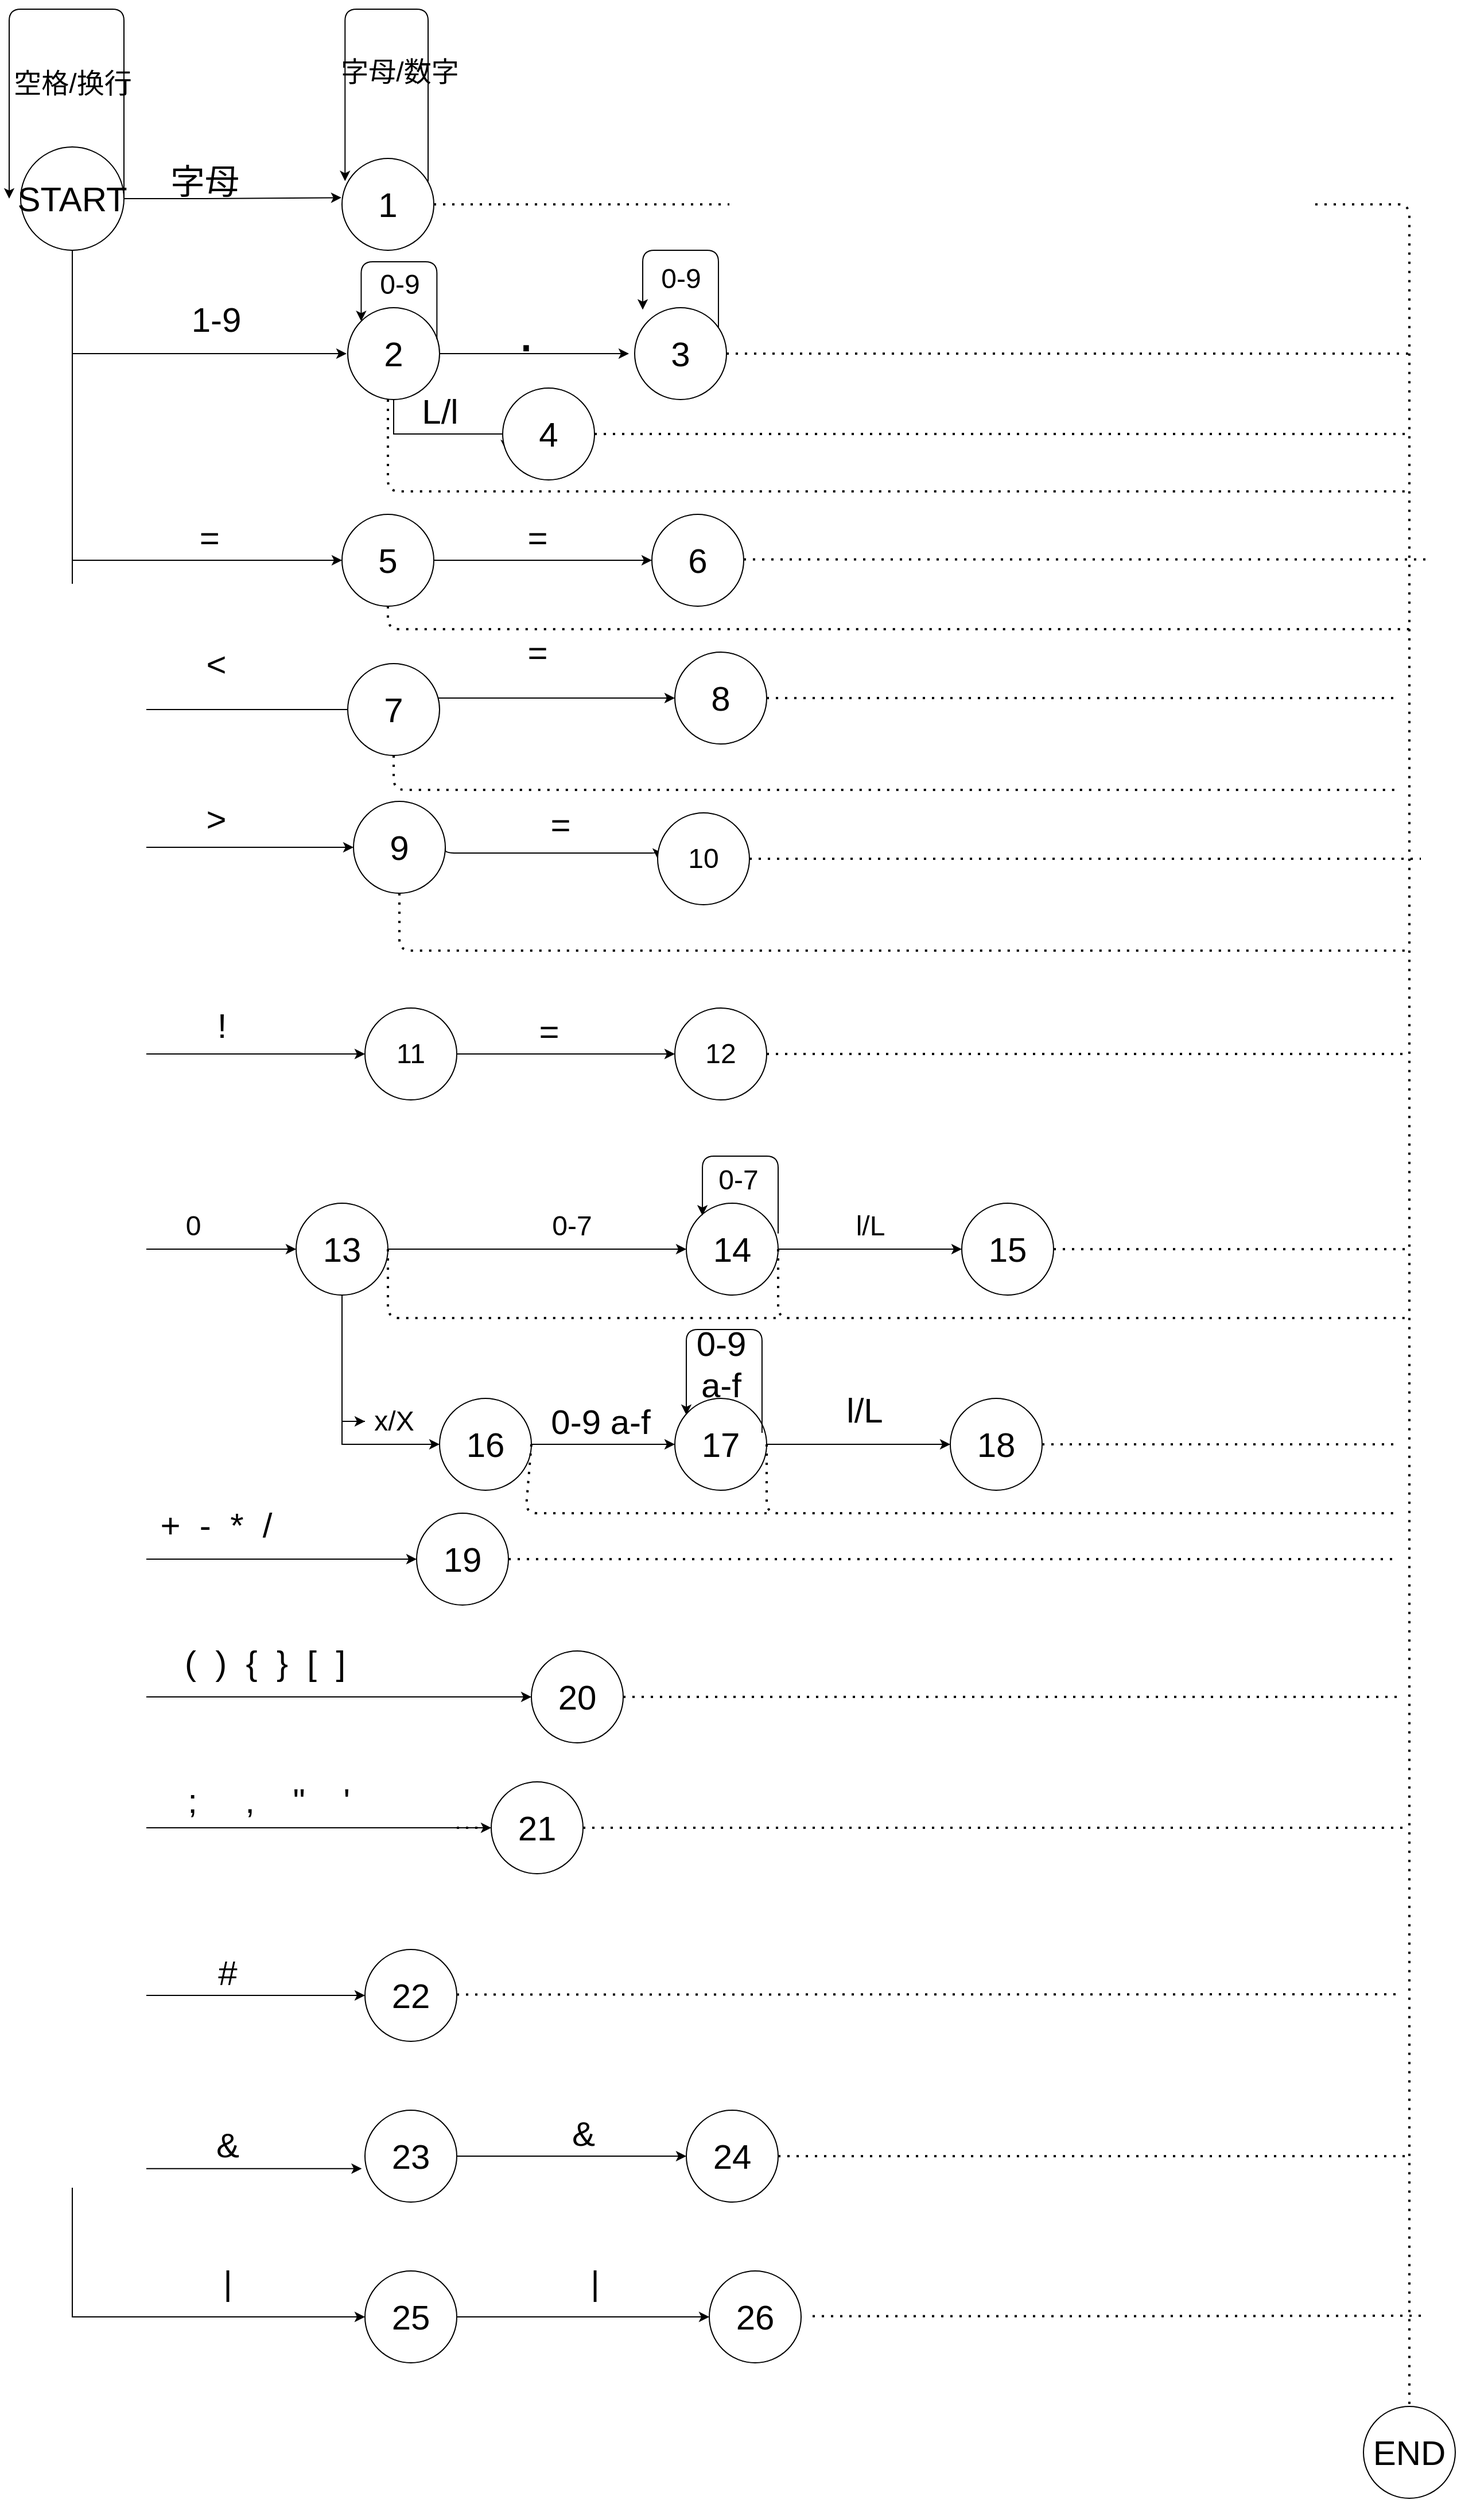 <mxfile version="14.4.2" type="device"><diagram id="RZAS6QnKK0h2Ce1Vgj_R" name="Page-1"><mxGraphModel dx="2110" dy="620" grid="1" gridSize="10" guides="1" tooltips="1" connect="1" arrows="1" fold="1" page="1" pageScale="1" pageWidth="827" pageHeight="1169" math="0" shadow="0"><root><mxCell id="0"/><mxCell id="1" parent="0"/><mxCell id="geSlj8yCubLVQ9JwwA_l-83" style="edgeStyle=elbowEdgeStyle;orthogonalLoop=1;jettySize=auto;elbow=vertical;html=1;exitX=0.5;exitY=1;exitDx=0;exitDy=0;entryX=0;entryY=0.5;entryDx=0;entryDy=0;fontSize=24;" parent="1" source="geSlj8yCubLVQ9JwwA_l-1" target="geSlj8yCubLVQ9JwwA_l-82" edge="1"><mxGeometry relative="1" as="geometry"><Array as="points"><mxPoint x="-310" y="1080"/></Array></mxGeometry></mxCell><mxCell id="j8SHGKyBY4VA3tfw6s3p-1" style="edgeStyle=orthogonalEdgeStyle;rounded=0;orthogonalLoop=1;jettySize=auto;html=1;" edge="1" parent="1" source="geSlj8yCubLVQ9JwwA_l-1"><mxGeometry relative="1" as="geometry"><mxPoint x="-96" y="470" as="targetPoint"/><Array as="points"><mxPoint x="-335" y="470"/></Array></mxGeometry></mxCell><mxCell id="j8SHGKyBY4VA3tfw6s3p-4" style="edgeStyle=orthogonalEdgeStyle;rounded=0;orthogonalLoop=1;jettySize=auto;html=1;entryX=0;entryY=0.5;entryDx=0;entryDy=0;" edge="1" parent="1" source="geSlj8yCubLVQ9JwwA_l-1" target="geSlj8yCubLVQ9JwwA_l-41"><mxGeometry relative="1" as="geometry"><Array as="points"><mxPoint x="-335" y="650"/></Array></mxGeometry></mxCell><mxCell id="j8SHGKyBY4VA3tfw6s3p-5" style="edgeStyle=orthogonalEdgeStyle;rounded=0;orthogonalLoop=1;jettySize=auto;html=1;entryX=0.063;entryY=0.625;entryDx=0;entryDy=0;entryPerimeter=0;" edge="1" parent="1" source="geSlj8yCubLVQ9JwwA_l-1" target="geSlj8yCubLVQ9JwwA_l-51"><mxGeometry relative="1" as="geometry"><Array as="points"><mxPoint x="-335" y="780"/><mxPoint x="-90" y="780"/></Array></mxGeometry></mxCell><mxCell id="j8SHGKyBY4VA3tfw6s3p-6" style="edgeStyle=orthogonalEdgeStyle;rounded=0;orthogonalLoop=1;jettySize=auto;html=1;exitX=0.5;exitY=1;exitDx=0;exitDy=0;entryX=0;entryY=0.5;entryDx=0;entryDy=0;" edge="1" parent="1" source="geSlj8yCubLVQ9JwwA_l-1" target="geSlj8yCubLVQ9JwwA_l-70"><mxGeometry relative="1" as="geometry"/></mxCell><mxCell id="j8SHGKyBY4VA3tfw6s3p-27" style="edgeStyle=orthogonalEdgeStyle;rounded=0;orthogonalLoop=1;jettySize=auto;html=1;entryX=0;entryY=0.5;entryDx=0;entryDy=0;" edge="1" parent="1" source="geSlj8yCubLVQ9JwwA_l-1" target="j8SHGKyBY4VA3tfw6s3p-26"><mxGeometry relative="1" as="geometry"><Array as="points"><mxPoint x="-335" y="1250"/></Array></mxGeometry></mxCell><mxCell id="j8SHGKyBY4VA3tfw6s3p-48" style="edgeStyle=orthogonalEdgeStyle;rounded=0;orthogonalLoop=1;jettySize=auto;html=1;exitX=0.5;exitY=1;exitDx=0;exitDy=0;entryX=0;entryY=0.5;entryDx=0;entryDy=0;" edge="1" parent="1" source="geSlj8yCubLVQ9JwwA_l-1" target="j8SHGKyBY4VA3tfw6s3p-47"><mxGeometry relative="1" as="geometry"/></mxCell><mxCell id="j8SHGKyBY4VA3tfw6s3p-52" style="edgeStyle=orthogonalEdgeStyle;rounded=0;orthogonalLoop=1;jettySize=auto;html=1;exitX=0.5;exitY=1;exitDx=0;exitDy=0;entryX=0;entryY=0.5;entryDx=0;entryDy=0;fontSize=30;" edge="1" parent="1" source="geSlj8yCubLVQ9JwwA_l-1" target="j8SHGKyBY4VA3tfw6s3p-51"><mxGeometry relative="1" as="geometry"/></mxCell><mxCell id="j8SHGKyBY4VA3tfw6s3p-56" style="edgeStyle=orthogonalEdgeStyle;rounded=0;orthogonalLoop=1;jettySize=auto;html=1;entryX=0;entryY=0.5;entryDx=0;entryDy=0;fontSize=30;" edge="1" parent="1" source="geSlj8yCubLVQ9JwwA_l-1" target="j8SHGKyBY4VA3tfw6s3p-55"><mxGeometry relative="1" as="geometry"><Array as="points"><mxPoint x="-335" y="1754"/></Array></mxGeometry></mxCell><mxCell id="j8SHGKyBY4VA3tfw6s3p-60" style="edgeStyle=orthogonalEdgeStyle;rounded=0;orthogonalLoop=1;jettySize=auto;html=1;entryX=0;entryY=0.5;entryDx=0;entryDy=0;fontSize=30;" edge="1" parent="1" source="geSlj8yCubLVQ9JwwA_l-1" target="j8SHGKyBY4VA3tfw6s3p-59"><mxGeometry relative="1" as="geometry"><Array as="points"><mxPoint x="-335" y="1900"/></Array></mxGeometry></mxCell><mxCell id="j8SHGKyBY4VA3tfw6s3p-64" style="edgeStyle=orthogonalEdgeStyle;rounded=0;orthogonalLoop=1;jettySize=auto;html=1;entryX=-0.035;entryY=0.636;entryDx=0;entryDy=0;entryPerimeter=0;fontSize=30;" edge="1" parent="1" source="geSlj8yCubLVQ9JwwA_l-1" target="j8SHGKyBY4VA3tfw6s3p-63"><mxGeometry relative="1" as="geometry"><Array as="points"><mxPoint x="-335" y="2051"/></Array></mxGeometry></mxCell><mxCell id="j8SHGKyBY4VA3tfw6s3p-72" style="edgeStyle=orthogonalEdgeStyle;rounded=0;orthogonalLoop=1;jettySize=auto;html=1;entryX=0;entryY=0.5;entryDx=0;entryDy=0;fontSize=30;" edge="1" parent="1" source="geSlj8yCubLVQ9JwwA_l-1" target="j8SHGKyBY4VA3tfw6s3p-71"><mxGeometry relative="1" as="geometry"><Array as="points"><mxPoint x="-335" y="2180"/></Array></mxGeometry></mxCell><mxCell id="geSlj8yCubLVQ9JwwA_l-1" value="&lt;font style=&quot;font-size: 30px&quot;&gt;START&lt;/font&gt;" style="ellipse;whiteSpace=wrap;html=1;aspect=fixed;" parent="1" vertex="1"><mxGeometry x="-380" y="290" width="90" height="90" as="geometry"/></mxCell><mxCell id="geSlj8yCubLVQ9JwwA_l-2" value="&lt;font style=&quot;font-size: 30px&quot;&gt;END&lt;/font&gt;" style="ellipse;whiteSpace=wrap;html=1;aspect=fixed;" parent="1" vertex="1"><mxGeometry x="790" y="2258" width="80" height="80" as="geometry"/></mxCell><mxCell id="geSlj8yCubLVQ9JwwA_l-18" value="&lt;font style=&quot;font-size: 24px&quot;&gt;空格/换行&lt;/font&gt;" style="text;html=1;align=center;verticalAlign=middle;resizable=0;points=[];autosize=1;fontSize=24;" parent="1" vertex="1"><mxGeometry x="-395" y="220" width="120" height="30" as="geometry"/></mxCell><mxCell id="geSlj8yCubLVQ9JwwA_l-19" value="" style="endArrow=classic;html=1;exitX=1;exitY=0.5;exitDx=0;exitDy=0;entryX=-0.007;entryY=0.427;entryDx=0;entryDy=0;entryPerimeter=0;" parent="1" source="geSlj8yCubLVQ9JwwA_l-1" target="geSlj8yCubLVQ9JwwA_l-21" edge="1"><mxGeometry width="50" height="50" relative="1" as="geometry"><mxPoint x="-210" y="320" as="sourcePoint"/><mxPoint x="-110" y="335" as="targetPoint"/><Array as="points"><mxPoint x="-210" y="335"/></Array></mxGeometry></mxCell><mxCell id="geSlj8yCubLVQ9JwwA_l-20" value="&lt;font style=&quot;font-size: 30px&quot;&gt;字母&lt;/font&gt;" style="text;html=1;align=center;verticalAlign=middle;resizable=0;points=[];autosize=1;" parent="1" vertex="1"><mxGeometry x="-260" y="310" width="80" height="20" as="geometry"/></mxCell><mxCell id="geSlj8yCubLVQ9JwwA_l-21" value="&lt;font style=&quot;font-size: 30px&quot;&gt;1&lt;/font&gt;" style="ellipse;whiteSpace=wrap;html=1;aspect=fixed;" parent="1" vertex="1"><mxGeometry x="-100" y="300" width="80" height="80" as="geometry"/></mxCell><mxCell id="geSlj8yCubLVQ9JwwA_l-24" value="&lt;font style=&quot;font-size: 24px;&quot;&gt;字母/数字&lt;/font&gt;" style="text;html=1;align=center;verticalAlign=middle;resizable=0;points=[];autosize=1;fontSize=24;" parent="1" vertex="1"><mxGeometry x="-110" y="210" width="120" height="30" as="geometry"/></mxCell><mxCell id="geSlj8yCubLVQ9JwwA_l-26" value="" style="edgeStyle=elbowEdgeStyle;elbow=vertical;endArrow=classic;html=1;exitX=1;exitY=0.5;exitDx=0;exitDy=0;" parent="1" edge="1" source="geSlj8yCubLVQ9JwwA_l-1"><mxGeometry width="50" height="50" relative="1" as="geometry"><mxPoint x="-295" y="310" as="sourcePoint"/><mxPoint x="-390" y="335" as="targetPoint"/><Array as="points"><mxPoint x="-320" y="170"/></Array></mxGeometry></mxCell><mxCell id="geSlj8yCubLVQ9JwwA_l-27" value="" style="edgeStyle=elbowEdgeStyle;elbow=vertical;endArrow=classic;html=1;entryX=0.033;entryY=0.247;entryDx=0;entryDy=0;entryPerimeter=0;" parent="1" target="geSlj8yCubLVQ9JwwA_l-21" edge="1"><mxGeometry width="50" height="50" relative="1" as="geometry"><mxPoint x="-25" y="320" as="sourcePoint"/><mxPoint x="-105.77" y="322.32" as="targetPoint"/><Array as="points"><mxPoint x="-70" y="170"/><mxPoint x="-25" y="220"/><mxPoint x="-30" y="170"/><mxPoint x="-60" y="250"/></Array></mxGeometry></mxCell><mxCell id="geSlj8yCubLVQ9JwwA_l-32" value="1-9" style="text;html=1;align=center;verticalAlign=middle;resizable=0;points=[];autosize=1;fontSize=30;" parent="1" vertex="1"><mxGeometry x="-240" y="420" width="60" height="40" as="geometry"/></mxCell><mxCell id="j8SHGKyBY4VA3tfw6s3p-11" style="edgeStyle=orthogonalEdgeStyle;rounded=0;orthogonalLoop=1;jettySize=auto;html=1;" edge="1" parent="1" source="geSlj8yCubLVQ9JwwA_l-33"><mxGeometry relative="1" as="geometry"><mxPoint x="150" y="470" as="targetPoint"/></mxGeometry></mxCell><mxCell id="j8SHGKyBY4VA3tfw6s3p-144" style="edgeStyle=orthogonalEdgeStyle;rounded=0;orthogonalLoop=1;jettySize=auto;html=1;entryX=0.034;entryY=0.677;entryDx=0;entryDy=0;entryPerimeter=0;fontSize=30;" edge="1" parent="1" source="geSlj8yCubLVQ9JwwA_l-33" target="j8SHGKyBY4VA3tfw6s3p-143"><mxGeometry relative="1" as="geometry"><Array as="points"><mxPoint x="-55" y="540"/><mxPoint x="43" y="540"/></Array></mxGeometry></mxCell><mxCell id="geSlj8yCubLVQ9JwwA_l-33" value="&lt;font style=&quot;font-size: 30px&quot;&gt;2&lt;/font&gt;" style="ellipse;whiteSpace=wrap;html=1;aspect=fixed;" parent="1" vertex="1"><mxGeometry x="-95" y="430" width="80" height="80" as="geometry"/></mxCell><mxCell id="geSlj8yCubLVQ9JwwA_l-34" value="" style="edgeStyle=elbowEdgeStyle;elbow=vertical;endArrow=classic;html=1;entryX=0;entryY=0;entryDx=0;entryDy=0;exitX=0.971;exitY=0.342;exitDx=0;exitDy=0;exitPerimeter=0;" parent="1" source="geSlj8yCubLVQ9JwwA_l-33" target="geSlj8yCubLVQ9JwwA_l-33" edge="1"><mxGeometry width="50" height="50" relative="1" as="geometry"><mxPoint x="-10" y="460" as="sourcePoint"/><mxPoint x="-92.36" y="459.76" as="targetPoint"/><Array as="points"><mxPoint x="-50" y="390"/><mxPoint x="-50" y="400"/></Array></mxGeometry></mxCell><mxCell id="geSlj8yCubLVQ9JwwA_l-35" value="&lt;font style=&quot;font-size: 24px&quot;&gt;0-9&lt;/font&gt;" style="text;html=1;align=center;verticalAlign=middle;resizable=0;points=[];autosize=1;fontSize=24;" parent="1" vertex="1"><mxGeometry x="-75" y="395" width="50" height="30" as="geometry"/></mxCell><mxCell id="geSlj8yCubLVQ9JwwA_l-40" value="&amp;nbsp; &amp;nbsp; &amp;nbsp; &amp;nbsp; =&amp;nbsp; &amp;nbsp; &amp;nbsp; &amp;nbsp;" style="text;html=1;align=center;verticalAlign=middle;resizable=0;points=[];autosize=1;fontSize=30;" parent="1" vertex="1"><mxGeometry x="-300" y="610" width="160" height="40" as="geometry"/></mxCell><mxCell id="geSlj8yCubLVQ9JwwA_l-56" style="edgeStyle=elbowEdgeStyle;orthogonalLoop=1;jettySize=auto;elbow=vertical;html=1;exitX=1;exitY=0.5;exitDx=0;exitDy=0;entryX=0;entryY=0.5;entryDx=0;entryDy=0;" parent="1" source="geSlj8yCubLVQ9JwwA_l-41" target="geSlj8yCubLVQ9JwwA_l-55" edge="1"><mxGeometry relative="1" as="geometry"/></mxCell><mxCell id="geSlj8yCubLVQ9JwwA_l-41" value="&lt;font style=&quot;font-size: 30px&quot;&gt;5&lt;/font&gt;" style="ellipse;whiteSpace=wrap;html=1;aspect=fixed;" parent="1" vertex="1"><mxGeometry x="-100" y="610" width="80" height="80" as="geometry"/></mxCell><mxCell id="geSlj8yCubLVQ9JwwA_l-63" style="edgeStyle=elbowEdgeStyle;orthogonalLoop=1;jettySize=auto;elbow=vertical;html=1;entryX=0;entryY=0.5;entryDx=0;entryDy=0;" parent="1" source="geSlj8yCubLVQ9JwwA_l-51" target="geSlj8yCubLVQ9JwwA_l-62" edge="1"><mxGeometry relative="1" as="geometry"/></mxCell><mxCell id="geSlj8yCubLVQ9JwwA_l-51" value="&lt;font style=&quot;font-size: 30px&quot;&gt;7&lt;/font&gt;" style="ellipse;whiteSpace=wrap;html=1;aspect=fixed;" parent="1" vertex="1"><mxGeometry x="-95" y="740" width="80" height="80" as="geometry"/></mxCell><mxCell id="geSlj8yCubLVQ9JwwA_l-52" value="&amp;lt;" style="text;html=1;align=center;verticalAlign=middle;resizable=0;points=[];autosize=1;fontSize=30;" parent="1" vertex="1"><mxGeometry x="-225" y="720" width="30" height="40" as="geometry"/></mxCell><mxCell id="geSlj8yCubLVQ9JwwA_l-55" value="&lt;font style=&quot;font-size: 30px&quot;&gt;6&lt;/font&gt;" style="ellipse;whiteSpace=wrap;html=1;aspect=fixed;" parent="1" vertex="1"><mxGeometry x="170" y="610" width="80" height="80" as="geometry"/></mxCell><mxCell id="geSlj8yCubLVQ9JwwA_l-57" value="=" style="text;html=1;align=center;verticalAlign=middle;resizable=0;points=[];autosize=1;fontSize=30;" parent="1" vertex="1"><mxGeometry x="55" y="610" width="30" height="40" as="geometry"/></mxCell><mxCell id="geSlj8yCubLVQ9JwwA_l-60" value="" style="endArrow=none;dashed=1;html=1;dashPattern=1 3;strokeWidth=2;exitX=0.5;exitY=1;exitDx=0;exitDy=0;" parent="1" source="geSlj8yCubLVQ9JwwA_l-41" edge="1"><mxGeometry width="50" height="50" relative="1" as="geometry"><mxPoint x="-60" y="710" as="sourcePoint"/><mxPoint x="830" y="710" as="targetPoint"/><Array as="points"><mxPoint x="-60" y="710"/><mxPoint x="380" y="710"/></Array></mxGeometry></mxCell><mxCell id="geSlj8yCubLVQ9JwwA_l-62" value="&lt;font style=&quot;font-size: 30px&quot;&gt;8&lt;/font&gt;" style="ellipse;whiteSpace=wrap;html=1;aspect=fixed;" parent="1" vertex="1"><mxGeometry x="190" y="730" width="80" height="80" as="geometry"/></mxCell><mxCell id="geSlj8yCubLVQ9JwwA_l-64" value="=" style="text;html=1;align=center;verticalAlign=middle;resizable=0;points=[];autosize=1;fontSize=30;" parent="1" vertex="1"><mxGeometry x="55" y="710" width="30" height="40" as="geometry"/></mxCell><mxCell id="geSlj8yCubLVQ9JwwA_l-67" value="" style="endArrow=none;dashed=1;html=1;dashPattern=1 3;strokeWidth=2;fontSize=30;exitX=1;exitY=0.5;exitDx=0;exitDy=0;" parent="1" source="geSlj8yCubLVQ9JwwA_l-62" edge="1"><mxGeometry width="50" height="50" relative="1" as="geometry"><mxPoint x="270" y="990" as="sourcePoint"/><mxPoint x="820" y="770" as="targetPoint"/></mxGeometry></mxCell><mxCell id="geSlj8yCubLVQ9JwwA_l-68" value="" style="endArrow=none;dashed=1;html=1;dashPattern=1 3;strokeWidth=2;fontSize=30;exitX=0.5;exitY=1;exitDx=0;exitDy=0;" parent="1" source="geSlj8yCubLVQ9JwwA_l-51" edge="1"><mxGeometry width="50" height="50" relative="1" as="geometry"><mxPoint x="-80" y="1060" as="sourcePoint"/><mxPoint x="820" y="850" as="targetPoint"/><Array as="points"><mxPoint x="-55" y="850"/></Array></mxGeometry></mxCell><mxCell id="geSlj8yCubLVQ9JwwA_l-75" style="edgeStyle=elbowEdgeStyle;orthogonalLoop=1;jettySize=auto;elbow=vertical;html=1;exitX=1;exitY=0.5;exitDx=0;exitDy=0;entryX=0;entryY=0.5;entryDx=0;entryDy=0;fontSize=24;" parent="1" source="geSlj8yCubLVQ9JwwA_l-70" target="geSlj8yCubLVQ9JwwA_l-74" edge="1"><mxGeometry relative="1" as="geometry"/></mxCell><mxCell id="geSlj8yCubLVQ9JwwA_l-70" value="9" style="ellipse;whiteSpace=wrap;html=1;aspect=fixed;fontSize=30;" parent="1" vertex="1"><mxGeometry x="-90" y="860" width="80" height="80" as="geometry"/></mxCell><mxCell id="geSlj8yCubLVQ9JwwA_l-74" value="10" style="ellipse;whiteSpace=wrap;html=1;aspect=fixed;fontSize=24;" parent="1" vertex="1"><mxGeometry x="175" y="870" width="80" height="80" as="geometry"/></mxCell><mxCell id="geSlj8yCubLVQ9JwwA_l-76" value="" style="endArrow=none;dashed=1;html=1;dashPattern=1 3;strokeWidth=2;fontSize=24;exitX=1;exitY=0.5;exitDx=0;exitDy=0;" parent="1" source="geSlj8yCubLVQ9JwwA_l-74" edge="1"><mxGeometry width="50" height="50" relative="1" as="geometry"><mxPoint x="260" y="930" as="sourcePoint"/><mxPoint x="840" y="910" as="targetPoint"/></mxGeometry></mxCell><mxCell id="geSlj8yCubLVQ9JwwA_l-77" value="&lt;font style=&quot;font-size: 30px&quot;&gt;&amp;gt;&lt;/font&gt;" style="text;html=1;align=center;verticalAlign=middle;resizable=0;points=[];autosize=1;fontSize=24;" parent="1" vertex="1"><mxGeometry x="-225" y="855" width="30" height="40" as="geometry"/></mxCell><mxCell id="geSlj8yCubLVQ9JwwA_l-78" value="&lt;font style=&quot;font-size: 30px&quot;&gt;=&lt;/font&gt;" style="text;html=1;align=center;verticalAlign=middle;resizable=0;points=[];autosize=1;fontSize=24;" parent="1" vertex="1"><mxGeometry x="75" y="860" width="30" height="40" as="geometry"/></mxCell><mxCell id="geSlj8yCubLVQ9JwwA_l-79" value="" style="endArrow=none;dashed=1;html=1;dashPattern=1 3;strokeWidth=2;fontSize=24;exitX=0.5;exitY=1;exitDx=0;exitDy=0;" parent="1" source="geSlj8yCubLVQ9JwwA_l-70" edge="1"><mxGeometry width="50" height="50" relative="1" as="geometry"><mxPoint x="180" y="820" as="sourcePoint"/><mxPoint x="830" y="990" as="targetPoint"/><Array as="points"><mxPoint x="-50" y="990"/></Array></mxGeometry></mxCell><mxCell id="geSlj8yCubLVQ9JwwA_l-85" style="edgeStyle=elbowEdgeStyle;orthogonalLoop=1;jettySize=auto;elbow=vertical;html=1;exitX=1;exitY=0.5;exitDx=0;exitDy=0;entryX=0;entryY=0.5;entryDx=0;entryDy=0;fontSize=24;" parent="1" source="geSlj8yCubLVQ9JwwA_l-82" target="geSlj8yCubLVQ9JwwA_l-84" edge="1"><mxGeometry relative="1" as="geometry"/></mxCell><mxCell id="geSlj8yCubLVQ9JwwA_l-82" value="11" style="ellipse;whiteSpace=wrap;html=1;aspect=fixed;fontSize=24;" parent="1" vertex="1"><mxGeometry x="-80" y="1040" width="80" height="80" as="geometry"/></mxCell><mxCell id="geSlj8yCubLVQ9JwwA_l-84" value="12" style="ellipse;whiteSpace=wrap;html=1;aspect=fixed;fontSize=24;" parent="1" vertex="1"><mxGeometry x="190" y="1040" width="80" height="80" as="geometry"/></mxCell><mxCell id="geSlj8yCubLVQ9JwwA_l-86" value="!" style="text;html=1;align=center;verticalAlign=middle;resizable=0;points=[];autosize=1;fontSize=30;horizontal=0;rotation=90;" parent="1" vertex="1"><mxGeometry x="-230" y="1050" width="50" height="10" as="geometry"/></mxCell><mxCell id="geSlj8yCubLVQ9JwwA_l-87" value="=" style="text;html=1;align=center;verticalAlign=middle;resizable=0;points=[];autosize=1;fontSize=30;" parent="1" vertex="1"><mxGeometry x="65" y="1040" width="30" height="40" as="geometry"/></mxCell><mxCell id="geSlj8yCubLVQ9JwwA_l-88" value="" style="endArrow=none;dashed=1;html=1;dashPattern=1 3;strokeWidth=2;fontSize=30;exitX=1;exitY=0.5;exitDx=0;exitDy=0;" parent="1" source="geSlj8yCubLVQ9JwwA_l-84" edge="1"><mxGeometry width="50" height="50" relative="1" as="geometry"><mxPoint x="270" y="1130" as="sourcePoint"/><mxPoint x="830" y="1080" as="targetPoint"/></mxGeometry></mxCell><mxCell id="j8SHGKyBY4VA3tfw6s3p-7" value="&lt;font style=&quot;font-size: 30px&quot;&gt;3&lt;/font&gt;" style="ellipse;whiteSpace=wrap;html=1;aspect=fixed;" vertex="1" parent="1"><mxGeometry x="155" y="430" width="80" height="80" as="geometry"/></mxCell><mxCell id="j8SHGKyBY4VA3tfw6s3p-8" value="" style="edgeStyle=elbowEdgeStyle;elbow=vertical;endArrow=classic;html=1;entryX=0;entryY=0;entryDx=0;entryDy=0;exitX=0.971;exitY=0.342;exitDx=0;exitDy=0;exitPerimeter=0;" edge="1" parent="1"><mxGeometry width="50" height="50" relative="1" as="geometry"><mxPoint x="227.98" y="447.36" as="sourcePoint"/><mxPoint x="162.016" y="431.716" as="targetPoint"/><Array as="points"><mxPoint x="195.3" y="380"/><mxPoint x="195.3" y="390"/></Array></mxGeometry></mxCell><mxCell id="j8SHGKyBY4VA3tfw6s3p-10" value="&lt;font style=&quot;font-size: 24px&quot;&gt;0-9&lt;/font&gt;" style="text;html=1;align=center;verticalAlign=middle;resizable=0;points=[];autosize=1;" vertex="1" parent="1"><mxGeometry x="170" y="395" width="50" height="20" as="geometry"/></mxCell><mxCell id="j8SHGKyBY4VA3tfw6s3p-25" value="&lt;font style=&quot;font-size: 50px&quot;&gt;.&lt;/font&gt;" style="text;html=1;align=center;verticalAlign=middle;resizable=0;points=[];autosize=1;" vertex="1" parent="1"><mxGeometry x="45" y="435" width="30" height="30" as="geometry"/></mxCell><mxCell id="j8SHGKyBY4VA3tfw6s3p-33" style="edgeStyle=orthogonalEdgeStyle;rounded=0;orthogonalLoop=1;jettySize=auto;html=1;exitX=1;exitY=0.5;exitDx=0;exitDy=0;entryX=0;entryY=0.5;entryDx=0;entryDy=0;" edge="1" parent="1" source="j8SHGKyBY4VA3tfw6s3p-26" target="j8SHGKyBY4VA3tfw6s3p-32"><mxGeometry relative="1" as="geometry"/></mxCell><mxCell id="j8SHGKyBY4VA3tfw6s3p-149" style="edgeStyle=orthogonalEdgeStyle;rounded=0;orthogonalLoop=1;jettySize=auto;html=1;entryX=0;entryY=0.5;entryDx=0;entryDy=0;fontSize=30;" edge="1" parent="1" source="j8SHGKyBY4VA3tfw6s3p-38" target="j8SHGKyBY4VA3tfw6s3p-148"><mxGeometry relative="1" as="geometry"><Array as="points"><mxPoint x="-100" y="1420"/></Array></mxGeometry></mxCell><mxCell id="j8SHGKyBY4VA3tfw6s3p-26" value="&lt;font style=&quot;font-size: 30px&quot;&gt;13&lt;/font&gt;" style="ellipse;whiteSpace=wrap;html=1;aspect=fixed;" vertex="1" parent="1"><mxGeometry x="-140" y="1210" width="80" height="80" as="geometry"/></mxCell><mxCell id="j8SHGKyBY4VA3tfw6s3p-28" value="&lt;font style=&quot;font-size: 24px&quot;&gt;0&lt;/font&gt;" style="text;html=1;align=center;verticalAlign=middle;resizable=0;points=[];autosize=1;" vertex="1" parent="1"><mxGeometry x="-245" y="1220" width="30" height="20" as="geometry"/></mxCell><mxCell id="j8SHGKyBY4VA3tfw6s3p-42" style="edgeStyle=orthogonalEdgeStyle;rounded=0;orthogonalLoop=1;jettySize=auto;html=1;exitX=1;exitY=0.5;exitDx=0;exitDy=0;entryX=0;entryY=0.5;entryDx=0;entryDy=0;" edge="1" parent="1" source="j8SHGKyBY4VA3tfw6s3p-32" target="j8SHGKyBY4VA3tfw6s3p-41"><mxGeometry relative="1" as="geometry"/></mxCell><mxCell id="j8SHGKyBY4VA3tfw6s3p-32" value="&lt;font style=&quot;font-size: 30px&quot;&gt;14&lt;/font&gt;" style="ellipse;whiteSpace=wrap;html=1;aspect=fixed;" vertex="1" parent="1"><mxGeometry x="200" y="1210" width="80" height="80" as="geometry"/></mxCell><mxCell id="j8SHGKyBY4VA3tfw6s3p-34" value="&lt;span style=&quot;font-size: 24px&quot;&gt;0-7&lt;/span&gt;" style="text;html=1;align=center;verticalAlign=middle;resizable=0;points=[];autosize=1;" vertex="1" parent="1"><mxGeometry x="75" y="1220" width="50" height="20" as="geometry"/></mxCell><mxCell id="j8SHGKyBY4VA3tfw6s3p-35" value="" style="edgeStyle=elbowEdgeStyle;elbow=vertical;endArrow=classic;html=1;entryX=0;entryY=0;entryDx=0;entryDy=0;exitX=0.971;exitY=0.342;exitDx=0;exitDy=0;exitPerimeter=0;" edge="1" parent="1"><mxGeometry width="50" height="50" relative="1" as="geometry"><mxPoint x="280" y="1236.36" as="sourcePoint"/><mxPoint x="214.036" y="1220.716" as="targetPoint"/><Array as="points"><mxPoint x="247.32" y="1169"/><mxPoint x="247.32" y="1179"/></Array></mxGeometry></mxCell><mxCell id="j8SHGKyBY4VA3tfw6s3p-36" value="&lt;font style=&quot;font-size: 24px&quot;&gt;0-7&lt;/font&gt;" style="text;html=1;align=center;verticalAlign=middle;resizable=0;points=[];autosize=1;" vertex="1" parent="1"><mxGeometry x="220" y="1180" width="50" height="20" as="geometry"/></mxCell><mxCell id="j8SHGKyBY4VA3tfw6s3p-41" value="&lt;font style=&quot;font-size: 30px&quot;&gt;15&lt;/font&gt;" style="ellipse;whiteSpace=wrap;html=1;aspect=fixed;" vertex="1" parent="1"><mxGeometry x="440" y="1210" width="80" height="80" as="geometry"/></mxCell><mxCell id="j8SHGKyBY4VA3tfw6s3p-43" value="&lt;font style=&quot;font-size: 24px&quot;&gt;l/L&lt;/font&gt;" style="text;html=1;align=center;verticalAlign=middle;resizable=0;points=[];autosize=1;" vertex="1" parent="1"><mxGeometry x="340" y="1220" width="40" height="20" as="geometry"/></mxCell><mxCell id="j8SHGKyBY4VA3tfw6s3p-44" value="" style="endArrow=none;dashed=1;html=1;dashPattern=1 3;strokeWidth=2;exitX=1;exitY=0.5;exitDx=0;exitDy=0;" edge="1" parent="1" source="j8SHGKyBY4VA3tfw6s3p-41"><mxGeometry width="50" height="50" relative="1" as="geometry"><mxPoint x="570" y="1300" as="sourcePoint"/><mxPoint x="830" y="1250" as="targetPoint"/></mxGeometry></mxCell><mxCell id="j8SHGKyBY4VA3tfw6s3p-45" value="" style="endArrow=none;dashed=1;html=1;dashPattern=1 3;strokeWidth=2;exitX=1;exitY=0.5;exitDx=0;exitDy=0;" edge="1" parent="1" source="j8SHGKyBY4VA3tfw6s3p-32"><mxGeometry width="50" height="50" relative="1" as="geometry"><mxPoint x="370" y="1350" as="sourcePoint"/><mxPoint x="830" y="1310" as="targetPoint"/><Array as="points"><mxPoint x="280" y="1310"/></Array></mxGeometry></mxCell><mxCell id="j8SHGKyBY4VA3tfw6s3p-47" value="&lt;font style=&quot;font-size: 30px&quot;&gt;19&lt;/font&gt;" style="ellipse;whiteSpace=wrap;html=1;aspect=fixed;" vertex="1" parent="1"><mxGeometry x="-35" y="1480" width="80" height="80" as="geometry"/></mxCell><mxCell id="j8SHGKyBY4VA3tfw6s3p-49" value="&amp;nbsp;+&amp;nbsp; -&amp;nbsp; *&amp;nbsp; /&amp;nbsp;" style="text;html=1;align=center;verticalAlign=middle;resizable=0;points=[];autosize=1;fontSize=30;" vertex="1" parent="1"><mxGeometry x="-275" y="1470" width="130" height="40" as="geometry"/></mxCell><mxCell id="j8SHGKyBY4VA3tfw6s3p-50" value="" style="endArrow=none;dashed=1;html=1;dashPattern=1 3;strokeWidth=2;fontSize=30;exitX=1;exitY=0.5;exitDx=0;exitDy=0;" edge="1" parent="1" source="j8SHGKyBY4VA3tfw6s3p-47"><mxGeometry width="50" height="50" relative="1" as="geometry"><mxPoint x="180" y="1320" as="sourcePoint"/><mxPoint x="820" y="1520" as="targetPoint"/></mxGeometry></mxCell><mxCell id="j8SHGKyBY4VA3tfw6s3p-51" value="20" style="ellipse;whiteSpace=wrap;html=1;aspect=fixed;fontSize=30;" vertex="1" parent="1"><mxGeometry x="65" y="1600" width="80" height="80" as="geometry"/></mxCell><mxCell id="j8SHGKyBY4VA3tfw6s3p-54" value="" style="endArrow=none;dashed=1;html=1;dashPattern=1 3;strokeWidth=2;fontSize=30;exitX=1;exitY=0.5;exitDx=0;exitDy=0;" edge="1" parent="1" source="j8SHGKyBY4VA3tfw6s3p-51"><mxGeometry width="50" height="50" relative="1" as="geometry"><mxPoint x="10" y="1460" as="sourcePoint"/><mxPoint x="820" y="1640" as="targetPoint"/><Array as="points"/></mxGeometry></mxCell><mxCell id="j8SHGKyBY4VA3tfw6s3p-58" value="" style="endArrow=none;dashed=1;html=1;dashPattern=1 3;strokeWidth=2;fontSize=30;exitX=1;exitY=0.5;exitDx=0;exitDy=0;" edge="1" parent="1" source="j8SHGKyBY4VA3tfw6s3p-55"><mxGeometry width="50" height="50" relative="1" as="geometry"><mxPoint y="1754" as="sourcePoint"/><mxPoint x="830" y="1754" as="targetPoint"/><Array as="points"/></mxGeometry></mxCell><mxCell id="j8SHGKyBY4VA3tfw6s3p-59" value="22" style="ellipse;whiteSpace=wrap;html=1;aspect=fixed;fontSize=30;" vertex="1" parent="1"><mxGeometry x="-80" y="1860" width="80" height="80" as="geometry"/></mxCell><mxCell id="j8SHGKyBY4VA3tfw6s3p-62" value="" style="endArrow=none;dashed=1;html=1;dashPattern=1 3;strokeWidth=2;fontSize=30;exitX=1;exitY=0.5;exitDx=0;exitDy=0;" edge="1" parent="1"><mxGeometry width="50" height="50" relative="1" as="geometry"><mxPoint y="1899.29" as="sourcePoint"/><mxPoint x="820" y="1899" as="targetPoint"/><Array as="points"/></mxGeometry></mxCell><mxCell id="j8SHGKyBY4VA3tfw6s3p-68" style="edgeStyle=orthogonalEdgeStyle;rounded=0;orthogonalLoop=1;jettySize=auto;html=1;exitX=1;exitY=0.5;exitDx=0;exitDy=0;entryX=0;entryY=0.5;entryDx=0;entryDy=0;fontSize=30;" edge="1" parent="1" source="j8SHGKyBY4VA3tfw6s3p-63" target="j8SHGKyBY4VA3tfw6s3p-67"><mxGeometry relative="1" as="geometry"/></mxCell><mxCell id="j8SHGKyBY4VA3tfw6s3p-63" value="23" style="ellipse;whiteSpace=wrap;html=1;aspect=fixed;fontSize=30;" vertex="1" parent="1"><mxGeometry x="-80" y="2000" width="80" height="80" as="geometry"/></mxCell><mxCell id="j8SHGKyBY4VA3tfw6s3p-65" value="&amp;amp;" style="text;html=1;align=center;verticalAlign=middle;resizable=0;points=[];autosize=1;fontSize=30;" vertex="1" parent="1"><mxGeometry x="-220" y="2010" width="40" height="40" as="geometry"/></mxCell><mxCell id="j8SHGKyBY4VA3tfw6s3p-67" value="24" style="ellipse;whiteSpace=wrap;html=1;aspect=fixed;fontSize=30;" vertex="1" parent="1"><mxGeometry x="200" y="2000" width="80" height="80" as="geometry"/></mxCell><mxCell id="j8SHGKyBY4VA3tfw6s3p-69" value="&amp;amp;" style="text;html=1;align=center;verticalAlign=middle;resizable=0;points=[];autosize=1;fontSize=30;" vertex="1" parent="1"><mxGeometry x="90" y="2000" width="40" height="40" as="geometry"/></mxCell><mxCell id="j8SHGKyBY4VA3tfw6s3p-70" value="" style="endArrow=none;dashed=1;html=1;dashPattern=1 3;strokeWidth=2;fontSize=30;exitX=1;exitY=0.5;exitDx=0;exitDy=0;" edge="1" parent="1"><mxGeometry width="50" height="50" relative="1" as="geometry"><mxPoint x="280" y="2040" as="sourcePoint"/><mxPoint x="830" y="2040" as="targetPoint"/><Array as="points"/></mxGeometry></mxCell><mxCell id="j8SHGKyBY4VA3tfw6s3p-75" style="edgeStyle=orthogonalEdgeStyle;rounded=0;orthogonalLoop=1;jettySize=auto;html=1;entryX=0;entryY=0.5;entryDx=0;entryDy=0;fontSize=30;" edge="1" parent="1" source="j8SHGKyBY4VA3tfw6s3p-71" target="j8SHGKyBY4VA3tfw6s3p-74"><mxGeometry relative="1" as="geometry"/></mxCell><mxCell id="j8SHGKyBY4VA3tfw6s3p-71" value="25" style="ellipse;whiteSpace=wrap;html=1;aspect=fixed;fontSize=30;" vertex="1" parent="1"><mxGeometry x="-80" y="2140" width="80" height="80" as="geometry"/></mxCell><mxCell id="j8SHGKyBY4VA3tfw6s3p-73" value="|" style="text;html=1;align=center;verticalAlign=middle;resizable=0;points=[];autosize=1;fontSize=30;" vertex="1" parent="1"><mxGeometry x="-210" y="2130" width="20" height="40" as="geometry"/></mxCell><mxCell id="j8SHGKyBY4VA3tfw6s3p-74" value="26" style="ellipse;whiteSpace=wrap;html=1;aspect=fixed;fontSize=30;" vertex="1" parent="1"><mxGeometry x="220" y="2140" width="80" height="80" as="geometry"/></mxCell><mxCell id="j8SHGKyBY4VA3tfw6s3p-76" value="|" style="text;html=1;align=center;verticalAlign=middle;resizable=0;points=[];autosize=1;fontSize=30;" vertex="1" parent="1"><mxGeometry x="110" y="2130" width="20" height="40" as="geometry"/></mxCell><mxCell id="j8SHGKyBY4VA3tfw6s3p-77" value="" style="endArrow=none;dashed=1;html=1;dashPattern=1 3;strokeWidth=2;fontSize=30;exitX=1;exitY=0.5;exitDx=0;exitDy=0;" edge="1" parent="1"><mxGeometry width="50" height="50" relative="1" as="geometry"><mxPoint x="310" y="2179.41" as="sourcePoint"/><mxPoint x="840" y="2179" as="targetPoint"/><Array as="points"><mxPoint x="550" y="2179.41"/></Array></mxGeometry></mxCell><mxCell id="j8SHGKyBY4VA3tfw6s3p-55" value="21" style="ellipse;whiteSpace=wrap;html=1;aspect=fixed;fontSize=30;" vertex="1" parent="1"><mxGeometry x="30" y="1714" width="80" height="80" as="geometry"/></mxCell><mxCell id="j8SHGKyBY4VA3tfw6s3p-127" value="" style="endArrow=none;dashed=1;html=1;dashPattern=1 3;strokeWidth=2;fontSize=30;exitX=1;exitY=0.5;exitDx=0;exitDy=0;" edge="1" parent="1" target="j8SHGKyBY4VA3tfw6s3p-55"><mxGeometry width="50" height="50" relative="1" as="geometry"><mxPoint y="1754" as="sourcePoint"/><mxPoint x="490" y="1754" as="targetPoint"/><Array as="points"/></mxGeometry></mxCell><mxCell id="j8SHGKyBY4VA3tfw6s3p-128" value="(&amp;nbsp; )&amp;nbsp; {&amp;nbsp; }&amp;nbsp; [&amp;nbsp; ]&amp;nbsp; &amp;nbsp;" style="text;html=1;align=center;verticalAlign=middle;resizable=0;points=[];autosize=1;fontSize=30;" vertex="1" parent="1"><mxGeometry x="-245" y="1590" width="180" height="40" as="geometry"/></mxCell><mxCell id="j8SHGKyBY4VA3tfw6s3p-129" value=";&amp;nbsp; &amp;nbsp; &amp;nbsp;,&amp;nbsp; &amp;nbsp; &quot;&amp;nbsp; &amp;nbsp; '&amp;nbsp;" style="text;html=1;align=center;verticalAlign=middle;resizable=0;points=[];autosize=1;fontSize=30;" vertex="1" parent="1"><mxGeometry x="-245" y="1710" width="170" height="40" as="geometry"/></mxCell><mxCell id="j8SHGKyBY4VA3tfw6s3p-130" value="#" style="text;html=1;align=center;verticalAlign=middle;resizable=0;points=[];autosize=1;fontSize=30;" vertex="1" parent="1"><mxGeometry x="-215" y="1860" width="30" height="40" as="geometry"/></mxCell><mxCell id="j8SHGKyBY4VA3tfw6s3p-133" value="" style="endArrow=none;dashed=1;html=1;dashPattern=1 3;strokeWidth=2;fontSize=30;exitX=1;exitY=0.5;exitDx=0;exitDy=0;entryX=0.5;entryY=0;entryDx=0;entryDy=0;" edge="1" parent="1" source="geSlj8yCubLVQ9JwwA_l-21" target="geSlj8yCubLVQ9JwwA_l-2"><mxGeometry width="50" height="50" relative="1" as="geometry"><mxPoint x="-20" y="380" as="sourcePoint"/><mxPoint x="30" y="330" as="targetPoint"/><Array as="points"><mxPoint x="830" y="340"/></Array></mxGeometry></mxCell><mxCell id="j8SHGKyBY4VA3tfw6s3p-135" value="" style="endArrow=none;dashed=1;html=1;dashPattern=1 3;strokeWidth=2;exitX=1;exitY=0.5;exitDx=0;exitDy=0;" edge="1" parent="1"><mxGeometry width="50" height="50" relative="1" as="geometry"><mxPoint x="250" y="649.29" as="sourcePoint"/><mxPoint x="845" y="649.29" as="targetPoint"/></mxGeometry></mxCell><mxCell id="j8SHGKyBY4VA3tfw6s3p-141" value="" style="endArrow=none;dashed=1;html=1;dashPattern=1 3;strokeWidth=2;fontSize=30;exitX=1;exitY=0.5;exitDx=0;exitDy=0;" edge="1" parent="1" source="j8SHGKyBY4VA3tfw6s3p-7"><mxGeometry width="50" height="50" relative="1" as="geometry"><mxPoint x="460" y="470" as="sourcePoint"/><mxPoint x="830" y="470" as="targetPoint"/></mxGeometry></mxCell><mxCell id="j8SHGKyBY4VA3tfw6s3p-143" value="4" style="ellipse;whiteSpace=wrap;html=1;aspect=fixed;fontSize=30;" vertex="1" parent="1"><mxGeometry x="40" y="500" width="80" height="80" as="geometry"/></mxCell><mxCell id="j8SHGKyBY4VA3tfw6s3p-145" value="" style="endArrow=none;dashed=1;html=1;dashPattern=1 3;strokeWidth=2;fontSize=30;exitX=1;exitY=0.5;exitDx=0;exitDy=0;" edge="1" parent="1" source="j8SHGKyBY4VA3tfw6s3p-143"><mxGeometry width="50" height="50" relative="1" as="geometry"><mxPoint x="170" y="580" as="sourcePoint"/><mxPoint x="830" y="540" as="targetPoint"/></mxGeometry></mxCell><mxCell id="j8SHGKyBY4VA3tfw6s3p-146" value="L/l" style="text;html=1;align=center;verticalAlign=middle;resizable=0;points=[];autosize=1;fontSize=30;" vertex="1" parent="1"><mxGeometry x="-40" y="500" width="50" height="40" as="geometry"/></mxCell><mxCell id="j8SHGKyBY4VA3tfw6s3p-147" value="" style="endArrow=none;dashed=1;html=1;dashPattern=1 3;strokeWidth=2;fontSize=30;" edge="1" parent="1"><mxGeometry width="50" height="50" relative="1" as="geometry"><mxPoint x="-60" y="510" as="sourcePoint"/><mxPoint x="830" y="590" as="targetPoint"/><Array as="points"><mxPoint x="-60" y="590"/></Array></mxGeometry></mxCell><mxCell id="j8SHGKyBY4VA3tfw6s3p-151" style="edgeStyle=orthogonalEdgeStyle;rounded=0;orthogonalLoop=1;jettySize=auto;html=1;entryX=0;entryY=0.5;entryDx=0;entryDy=0;fontSize=30;" edge="1" parent="1" source="j8SHGKyBY4VA3tfw6s3p-148" target="j8SHGKyBY4VA3tfw6s3p-150"><mxGeometry relative="1" as="geometry"/></mxCell><mxCell id="j8SHGKyBY4VA3tfw6s3p-148" value="16" style="ellipse;whiteSpace=wrap;html=1;aspect=fixed;fontSize=30;" vertex="1" parent="1"><mxGeometry x="-15" y="1380" width="80" height="80" as="geometry"/></mxCell><mxCell id="j8SHGKyBY4VA3tfw6s3p-158" style="edgeStyle=orthogonalEdgeStyle;rounded=0;orthogonalLoop=1;jettySize=auto;html=1;exitX=1;exitY=0.5;exitDx=0;exitDy=0;fontSize=30;" edge="1" parent="1" source="j8SHGKyBY4VA3tfw6s3p-150" target="j8SHGKyBY4VA3tfw6s3p-157"><mxGeometry relative="1" as="geometry"/></mxCell><mxCell id="j8SHGKyBY4VA3tfw6s3p-150" value="17" style="ellipse;whiteSpace=wrap;html=1;aspect=fixed;fontSize=30;" vertex="1" parent="1"><mxGeometry x="190" y="1380" width="80" height="80" as="geometry"/></mxCell><mxCell id="j8SHGKyBY4VA3tfw6s3p-152" value="0-9 a-f" style="text;html=1;align=center;verticalAlign=middle;resizable=0;points=[];autosize=1;fontSize=30;" vertex="1" parent="1"><mxGeometry x="75" y="1380" width="100" height="40" as="geometry"/></mxCell><mxCell id="j8SHGKyBY4VA3tfw6s3p-157" value="18" style="ellipse;whiteSpace=wrap;html=1;aspect=fixed;fontSize=30;" vertex="1" parent="1"><mxGeometry x="430" y="1380" width="80" height="80" as="geometry"/></mxCell><mxCell id="j8SHGKyBY4VA3tfw6s3p-159" value="l/L" style="text;html=1;align=center;verticalAlign=middle;resizable=0;points=[];autosize=1;fontSize=30;" vertex="1" parent="1"><mxGeometry x="330" y="1370" width="50" height="40" as="geometry"/></mxCell><mxCell id="j8SHGKyBY4VA3tfw6s3p-160" value="" style="endArrow=none;dashed=1;html=1;dashPattern=1 3;strokeWidth=2;fontSize=30;exitX=1;exitY=0.5;exitDx=0;exitDy=0;" edge="1" parent="1" source="j8SHGKyBY4VA3tfw6s3p-157"><mxGeometry width="50" height="50" relative="1" as="geometry"><mxPoint x="600" y="1440" as="sourcePoint"/><mxPoint x="820" y="1420" as="targetPoint"/></mxGeometry></mxCell><mxCell id="j8SHGKyBY4VA3tfw6s3p-161" value="" style="endArrow=none;dashed=1;html=1;dashPattern=1 3;strokeWidth=2;" edge="1" parent="1"><mxGeometry width="50" height="50" relative="1" as="geometry"><mxPoint x="270" y="1420" as="sourcePoint"/><mxPoint x="820" y="1480" as="targetPoint"/><Array as="points"><mxPoint x="270" y="1480"/></Array></mxGeometry></mxCell><mxCell id="j8SHGKyBY4VA3tfw6s3p-164" value="" style="edgeStyle=elbowEdgeStyle;elbow=vertical;endArrow=classic;html=1;entryX=0;entryY=0;entryDx=0;entryDy=0;exitX=0.971;exitY=0.342;exitDx=0;exitDy=0;exitPerimeter=0;" edge="1" parent="1"><mxGeometry width="50" height="50" relative="1" as="geometry"><mxPoint x="265.96" y="1410.0" as="sourcePoint"/><mxPoint x="199.996" y="1394.356" as="targetPoint"/><Array as="points"><mxPoint x="230" y="1320"/><mxPoint x="233.28" y="1352.64"/></Array></mxGeometry></mxCell><mxCell id="j8SHGKyBY4VA3tfw6s3p-38" value="&lt;font style=&quot;font-size: 24px&quot;&gt;x/X&lt;/font&gt;" style="text;html=1;align=center;verticalAlign=middle;resizable=0;points=[];autosize=1;" vertex="1" parent="1"><mxGeometry x="-80" y="1390" width="50" height="20" as="geometry"/></mxCell><mxCell id="j8SHGKyBY4VA3tfw6s3p-165" style="edgeStyle=orthogonalEdgeStyle;rounded=0;orthogonalLoop=1;jettySize=auto;html=1;entryX=0;entryY=0.5;entryDx=0;entryDy=0;fontSize=30;" edge="1" parent="1" source="j8SHGKyBY4VA3tfw6s3p-26" target="j8SHGKyBY4VA3tfw6s3p-38"><mxGeometry relative="1" as="geometry"><mxPoint x="-100.0" y="1290.0" as="sourcePoint"/><mxPoint x="-15" y="1420.0" as="targetPoint"/><Array as="points"/></mxGeometry></mxCell><mxCell id="j8SHGKyBY4VA3tfw6s3p-166" value="0-9&lt;br&gt;a-f" style="text;html=1;align=center;verticalAlign=middle;resizable=0;points=[];autosize=1;fontSize=30;" vertex="1" parent="1"><mxGeometry x="200" y="1310" width="60" height="80" as="geometry"/></mxCell><mxCell id="j8SHGKyBY4VA3tfw6s3p-167" value="" style="endArrow=none;dashed=1;html=1;dashPattern=1 3;strokeWidth=2;fontSize=30;exitX=1;exitY=0.5;exitDx=0;exitDy=0;" edge="1" parent="1" source="j8SHGKyBY4VA3tfw6s3p-148"><mxGeometry width="50" height="50" relative="1" as="geometry"><mxPoint x="100" y="1510" as="sourcePoint"/><mxPoint x="270" y="1480" as="targetPoint"/><Array as="points"><mxPoint x="60" y="1480"/></Array></mxGeometry></mxCell><mxCell id="j8SHGKyBY4VA3tfw6s3p-168" value="" style="endArrow=none;dashed=1;html=1;dashPattern=1 3;strokeWidth=2;fontSize=30;exitX=1;exitY=0.5;exitDx=0;exitDy=0;" edge="1" parent="1" source="j8SHGKyBY4VA3tfw6s3p-26"><mxGeometry width="50" height="50" relative="1" as="geometry"><mxPoint x="-20" y="1330" as="sourcePoint"/><mxPoint x="280" y="1310" as="targetPoint"/><Array as="points"><mxPoint x="-60" y="1310"/></Array></mxGeometry></mxCell></root></mxGraphModel></diagram></mxfile>